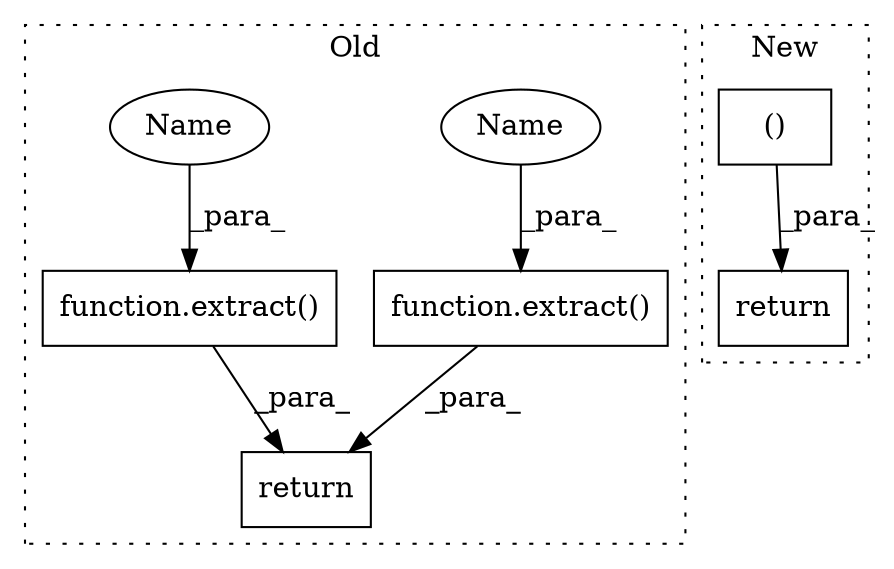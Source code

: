 digraph G {
subgraph cluster0 {
1 [label="function.extract()" a="75" s="5772,5819" l="8,1" shape="box"];
3 [label="function.extract()" a="75" s="5939,5984" l="8,1" shape="box"];
4 [label="return" a="93" s="6107" l="7" shape="box"];
6 [label="Name" a="87" s="5972" l="1" shape="ellipse"];
7 [label="Name" a="87" s="5807" l="1" shape="ellipse"];
label = "Old";
style="dotted";
}
subgraph cluster1 {
2 [label="()" a="54" s="5215" l="32" shape="box"];
5 [label="return" a="93" s="5194" l="7" shape="box"];
label = "New";
style="dotted";
}
1 -> 4 [label="_para_"];
2 -> 5 [label="_para_"];
3 -> 4 [label="_para_"];
6 -> 3 [label="_para_"];
7 -> 1 [label="_para_"];
}